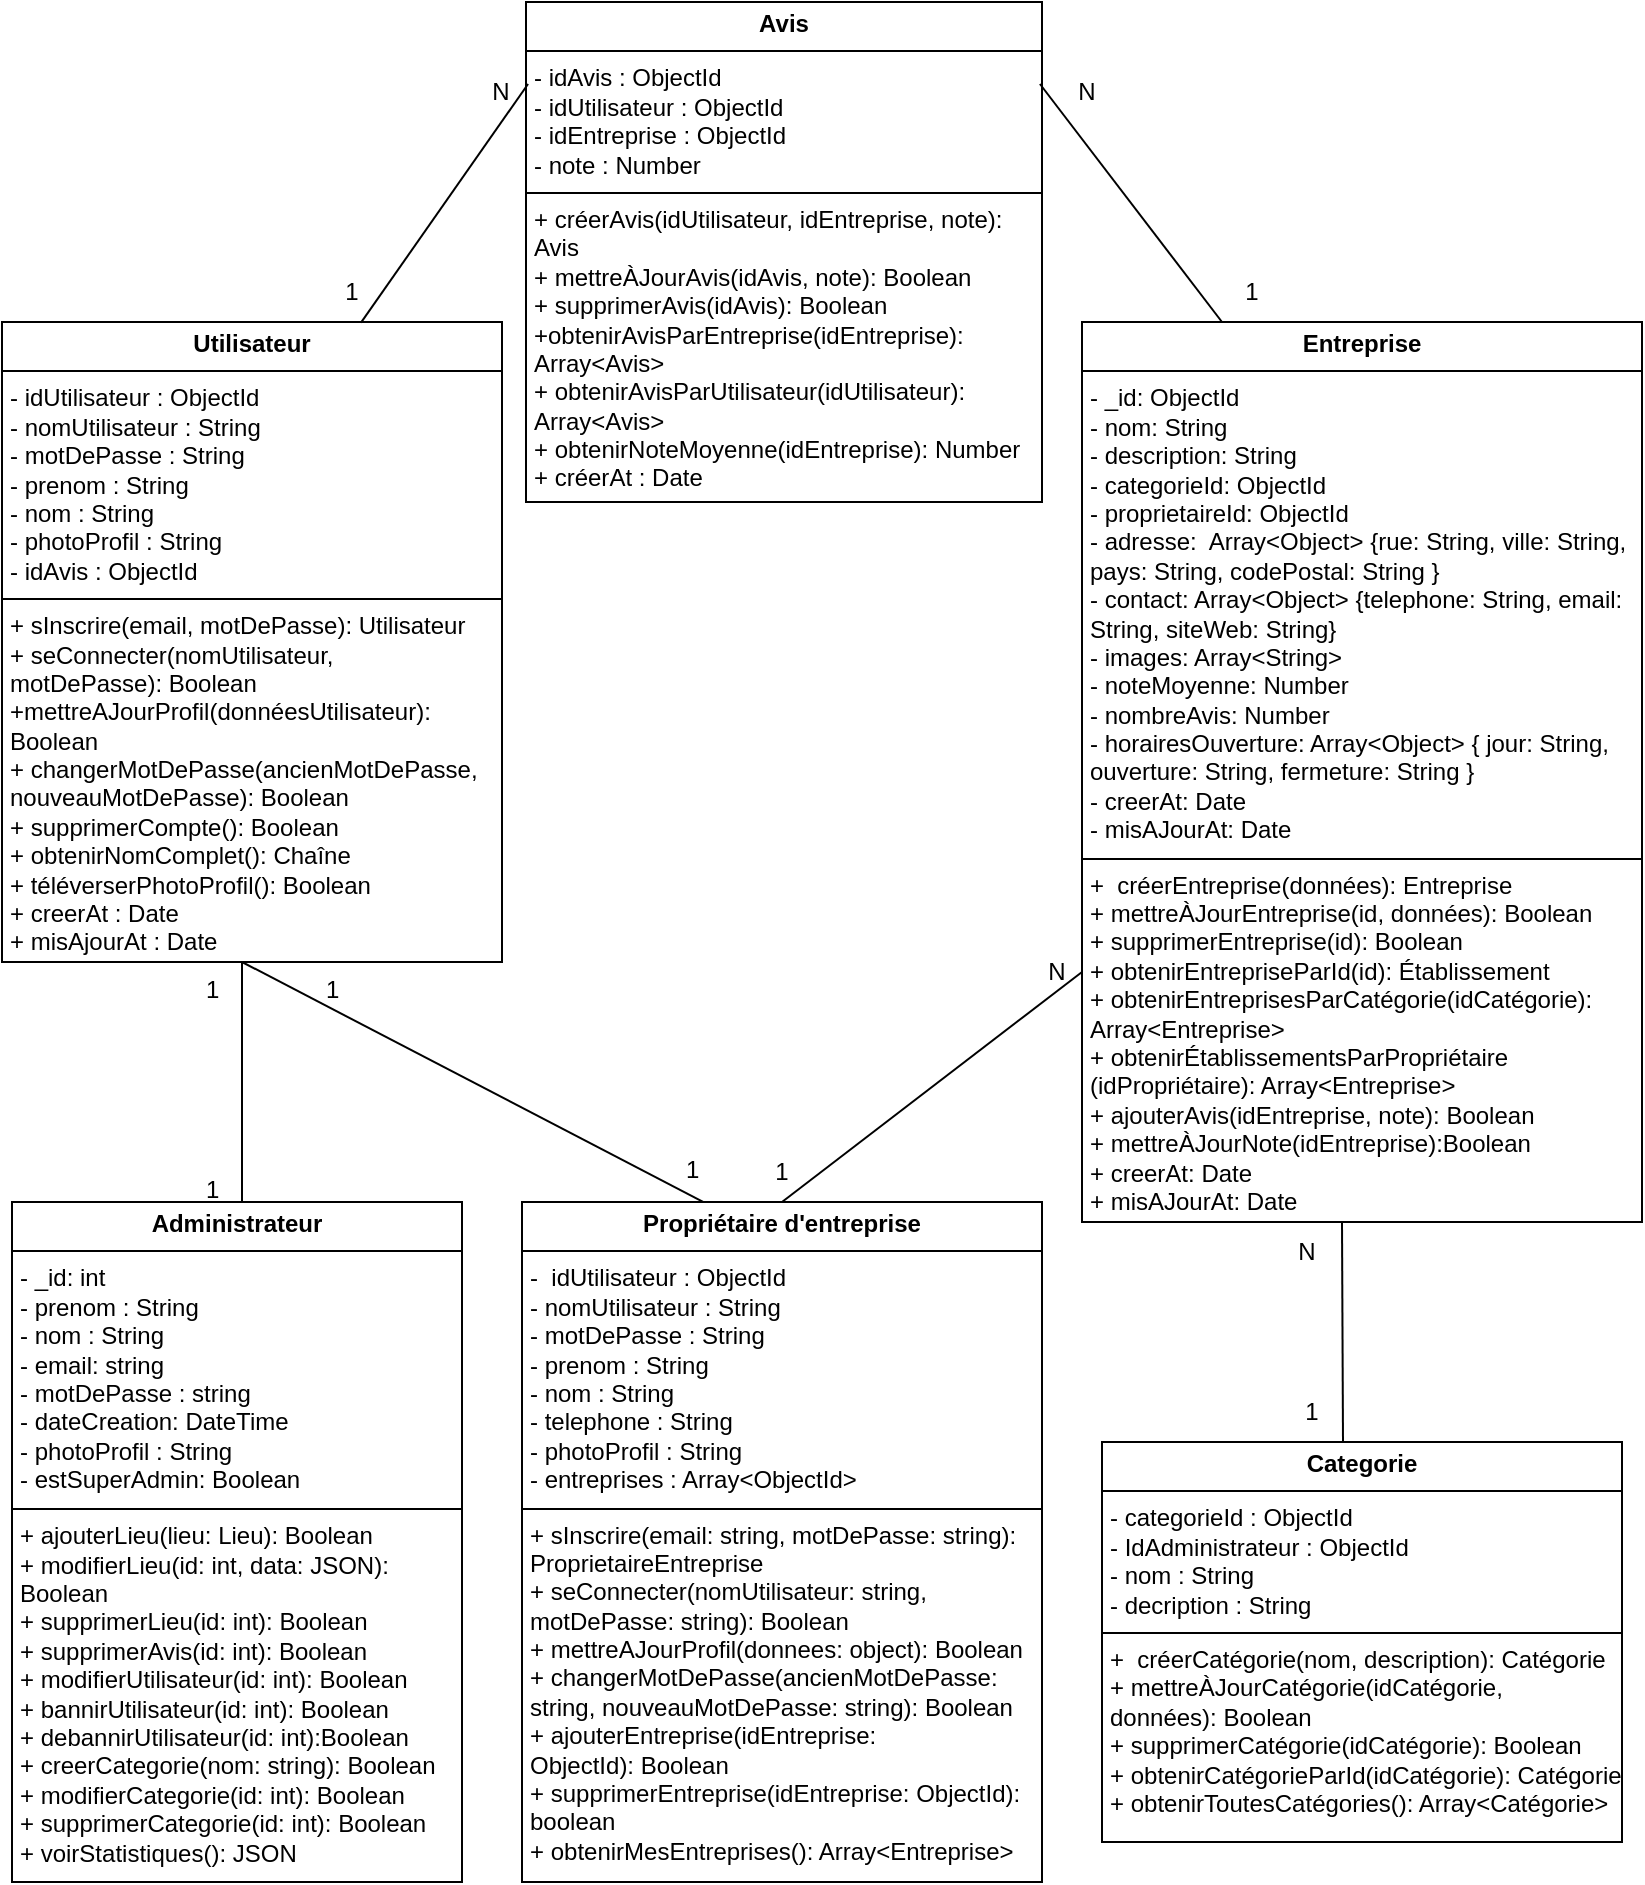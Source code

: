 <mxfile version="26.1.1">
  <diagram name="Page-1" id="CwrJfHDQbhXwP_M6bWOs">
    <mxGraphModel dx="2331" dy="1027" grid="1" gridSize="10" guides="1" tooltips="1" connect="1" arrows="1" fold="1" page="1" pageScale="1" pageWidth="827" pageHeight="1169" math="0" shadow="0">
      <root>
        <mxCell id="0" />
        <mxCell id="1" parent="0" />
        <mxCell id="Ztwkg9DwIfdepFcj91c6-2" value="&lt;p style=&quot;margin:0px;margin-top:4px;text-align:center;&quot;&gt;&lt;b&gt;Avis&lt;/b&gt;&lt;/p&gt;&lt;hr size=&quot;1&quot; style=&quot;border-style:solid;&quot;&gt;&lt;p style=&quot;margin:0px;margin-left:4px;&quot;&gt;- idAvis : ObjectId&amp;nbsp; &amp;nbsp; &amp;nbsp; &amp;nbsp;&amp;nbsp;&lt;/p&gt;&lt;p style=&quot;margin:0px;margin-left:4px;&quot;&gt;- idUtilisateur : ObjectId&amp;nbsp; &amp;nbsp;&lt;/p&gt;&lt;p style=&quot;margin:0px;margin-left:4px;&quot;&gt;- idEntreprise : ObjectId&lt;/p&gt;&lt;p style=&quot;margin:0px;margin-left:4px;&quot;&gt;- note : Number&amp;nbsp; &amp;nbsp;&lt;/p&gt;&lt;hr size=&quot;1&quot; style=&quot;border-style:solid;&quot;&gt;&lt;p style=&quot;margin:0px;margin-left:4px;&quot;&gt;+ créerAvis(idUtilisateur, idEntreprise, note): Avis&lt;/p&gt;&lt;p style=&quot;margin:0px;margin-left:4px;&quot;&gt;+ mettreÀJourAvis(idAvis, note):&amp;nbsp;&lt;span style=&quot;background-color: transparent; color: light-dark(rgb(0, 0, 0), rgb(255, 255, 255));&quot;&gt;Boolean&amp;nbsp;&amp;nbsp;&lt;/span&gt;&lt;/p&gt;&lt;p style=&quot;margin:0px;margin-left:4px;&quot;&gt;+ supprimerAvis(idAvis):&amp;nbsp;&lt;span style=&quot;background-color: transparent; color: light-dark(rgb(0, 0, 0), rgb(255, 255, 255));&quot;&gt;Boolean&amp;nbsp;&amp;nbsp;&lt;/span&gt;&lt;/p&gt;&lt;p style=&quot;margin:0px;margin-left:4px;&quot;&gt;+obtenirAvisParEntreprise(idEntreprise): Array&amp;lt;Avis&amp;gt;&lt;/p&gt;&lt;p style=&quot;margin:0px;margin-left:4px;&quot;&gt;+ obtenirAvisParUtilisateur(idUtilisateur): Array&amp;lt;Avis&amp;gt;&lt;/p&gt;&lt;p style=&quot;margin:0px;margin-left:4px;&quot;&gt;+ obtenirNoteMoyenne(idEntreprise): Number&lt;/p&gt;&lt;p style=&quot;margin:0px;margin-left:4px;&quot;&gt;+ créer&lt;span style=&quot;background-color: transparent; color: light-dark(rgb(0, 0, 0), rgb(255, 255, 255));&quot;&gt;At : Date&lt;/span&gt;&lt;/p&gt;" style="verticalAlign=top;align=left;overflow=fill;html=1;whiteSpace=wrap;" parent="1" vertex="1">
          <mxGeometry x="262" width="258" height="250" as="geometry" />
        </mxCell>
        <mxCell id="K6Jd6_NAW1np-vbmV9S1-3" value="&lt;p style=&quot;margin:0px;margin-top:4px;text-align:center;&quot;&gt;&lt;b&gt;Utilisateur&lt;/b&gt;&lt;/p&gt;&lt;hr size=&quot;1&quot; style=&quot;border-style:solid;&quot;&gt;&lt;p style=&quot;margin:0px;margin-left:4px;&quot;&gt;- idUtilisateur : ObjectId&amp;nbsp; &amp;nbsp; &amp;nbsp; &amp;nbsp; &amp;nbsp;&lt;/p&gt;&lt;p style=&quot;margin:0px;margin-left:4px;&quot;&gt;- nomUtilisateur : String&amp;nbsp; &amp;nbsp; &amp;nbsp; &amp;nbsp; &amp;nbsp; &amp;nbsp;&lt;/p&gt;&lt;p style=&quot;margin:0px;margin-left:4px;&quot;&gt;- motDePasse : String&amp;nbsp; &amp;nbsp; &amp;nbsp; &amp;nbsp; &amp;nbsp; &amp;nbsp; &amp;nbsp;&amp;nbsp;&lt;/p&gt;&lt;p style=&quot;margin:0px;margin-left:4px;&quot;&gt;- prenom : String&amp;nbsp; &amp;nbsp; &amp;nbsp; &amp;nbsp; &amp;nbsp; &amp;nbsp; &amp;nbsp; &amp;nbsp; &amp;nbsp; &amp;nbsp;&lt;/p&gt;&lt;p style=&quot;margin:0px;margin-left:4px;&quot;&gt;- nom : String&amp;nbsp; &amp;nbsp; &amp;nbsp; &amp;nbsp; &amp;nbsp; &amp;nbsp; &amp;nbsp; &amp;nbsp; &amp;nbsp; &amp;nbsp;&amp;nbsp;&lt;/p&gt;&lt;p style=&quot;margin:0px;margin-left:4px;&quot;&gt;&lt;span style=&quot;background-color: transparent;&quot;&gt;- photoProfil : String&amp;nbsp;&amp;nbsp;&lt;/span&gt;&lt;span style=&quot;background-color: transparent; color: light-dark(rgb(0, 0, 0), rgb(255, 255, 255));&quot;&gt;&amp;nbsp;&lt;/span&gt;&lt;/p&gt;&lt;p style=&quot;margin:0px;margin-left:4px;&quot;&gt;&lt;span style=&quot;background-color: transparent; color: light-dark(rgb(0, 0, 0), rgb(255, 255, 255));&quot;&gt;- idAvis : ObjectId&lt;br&gt;&lt;/span&gt;&lt;/p&gt;&lt;hr size=&quot;1&quot; style=&quot;border-style:solid;&quot;&gt;&lt;p style=&quot;margin:0px;margin-left:4px;&quot;&gt;+ sInscrire(email, motDePasse): Utilisateur&amp;nbsp;&amp;nbsp;&lt;/p&gt;&lt;p style=&quot;margin:0px;margin-left:4px;&quot;&gt;+ seConnecter(nomUtilisateur, motDePasse):&amp;nbsp;&lt;span style=&quot;background-color: transparent; color: light-dark(rgb(0, 0, 0), rgb(255, 255, 255));&quot;&gt;Boolean&amp;nbsp;&amp;nbsp;&lt;/span&gt;&lt;/p&gt;&lt;p style=&quot;margin:0px;margin-left:4px;&quot;&gt;&lt;span style=&quot;background-color: transparent; color: light-dark(rgb(0, 0, 0), rgb(255, 255, 255));&quot;&gt;+mettreAJourProfil(donnéesUtilisateur):&amp;nbsp;&lt;/span&gt;&lt;/p&gt;&lt;p style=&quot;margin:0px;margin-left:4px;&quot;&gt;&lt;span style=&quot;background-color: transparent; color: light-dark(rgb(0, 0, 0), rgb(255, 255, 255));&quot;&gt;Boolean&amp;nbsp;&amp;nbsp;&lt;/span&gt;&lt;/p&gt;&lt;p style=&quot;margin:0px;margin-left:4px;&quot;&gt;+ changerMotDePasse(ancienMotDePasse, nouveauMotDePasse):&amp;nbsp;&lt;span style=&quot;background-color: transparent; color: light-dark(rgb(0, 0, 0), rgb(255, 255, 255));&quot;&gt;Boolean&amp;nbsp;&amp;nbsp;&lt;/span&gt;&lt;/p&gt;&lt;p style=&quot;margin:0px;margin-left:4px;&quot;&gt;+ supprimerCompte():&amp;nbsp;&lt;span style=&quot;background-color: transparent; color: light-dark(rgb(0, 0, 0), rgb(255, 255, 255));&quot;&gt;Boolean&amp;nbsp;&amp;nbsp;&lt;/span&gt;&lt;/p&gt;&lt;p style=&quot;margin:0px;margin-left:4px;&quot;&gt;+ obtenirNomComplet(): Chaîne&lt;/p&gt;&lt;p style=&quot;margin:0px;margin-left:4px;&quot;&gt;+ téléverserPhotoProfil():&amp;nbsp;&lt;span style=&quot;background-color: transparent; color: light-dark(rgb(0, 0, 0), rgb(255, 255, 255));&quot;&gt;Boolean&amp;nbsp;&amp;nbsp;&lt;/span&gt;&lt;/p&gt;&lt;p style=&quot;margin:0px;margin-left:4px;&quot;&gt;+ creer&lt;span style=&quot;background-color: transparent; color: light-dark(rgb(0, 0, 0), rgb(255, 255, 255));&quot;&gt;At : Date&lt;/span&gt;&lt;/p&gt;&lt;p style=&quot;margin: 0px 0px 0px 4px;&quot;&gt;+ misAjourAt : Date&lt;/p&gt;" style="verticalAlign=top;align=left;overflow=fill;html=1;whiteSpace=wrap;" parent="1" vertex="1">
          <mxGeometry y="160" width="250" height="320" as="geometry" />
        </mxCell>
        <mxCell id="K6Jd6_NAW1np-vbmV9S1-4" value="&lt;p style=&quot;margin:0px;margin-top:4px;text-align:center;&quot;&gt;&lt;b&gt;Categorie&lt;/b&gt;&lt;/p&gt;&lt;hr size=&quot;1&quot; style=&quot;border-style:solid;&quot;&gt;&lt;p style=&quot;margin:0px;margin-left:4px;&quot;&gt;- categorieId : ObjectId&lt;/p&gt;&lt;p style=&quot;margin:0px;margin-left:4px;&quot;&gt;-&amp;nbsp;&lt;span style=&quot;background-color: transparent; color: light-dark(rgb(0, 0, 0), rgb(255, 255, 255));&quot;&gt;IdA&lt;/span&gt;&lt;span style=&quot;background-color: transparent; color: light-dark(rgb(0, 0, 0), rgb(255, 255, 255));&quot;&gt;dministrateur : ObjectId&lt;/span&gt;&lt;/p&gt;&lt;p style=&quot;margin:0px;margin-left:4px;&quot;&gt;- nom : String&amp;nbsp;&lt;/p&gt;&lt;p style=&quot;margin:0px;margin-left:4px;&quot;&gt;- decription : String&amp;nbsp;&lt;/p&gt;&lt;hr size=&quot;1&quot; style=&quot;border-style:solid;&quot;&gt;&lt;p style=&quot;margin:0px;margin-left:4px;&quot;&gt;+&amp;nbsp;&lt;span style=&quot;background-color: transparent;&quot;&gt;&amp;nbsp;créerCatégorie(nom, description): Catégorie&lt;/span&gt;&lt;/p&gt;&lt;p style=&quot;margin:0px;margin-left:4px;&quot;&gt;+ mettreÀJourCatégorie(idCatégorie, données):&amp;nbsp;&lt;span style=&quot;background-color: transparent; color: light-dark(rgb(0, 0, 0), rgb(255, 255, 255));&quot;&gt;Boolean&amp;nbsp;&amp;nbsp;&lt;/span&gt;&lt;/p&gt;&lt;p style=&quot;margin:0px;margin-left:4px;&quot;&gt;+ supprimerCatégorie(idCatégorie):&amp;nbsp;&lt;span style=&quot;background-color: transparent; color: light-dark(rgb(0, 0, 0), rgb(255, 255, 255));&quot;&gt;Boolean&amp;nbsp;&amp;nbsp;&lt;/span&gt;&lt;/p&gt;&lt;p style=&quot;margin:0px;margin-left:4px;&quot;&gt;&lt;span style=&quot;background-color: transparent; color: light-dark(rgb(0, 0, 0), rgb(255, 255, 255));&quot;&gt;+ obtenirCatégorieParId(idCatégorie): Catégorie&lt;/span&gt;&lt;/p&gt;&lt;p style=&quot;margin:0px;margin-left:4px;&quot;&gt;+ obtenirToutesCatégories(): Array&amp;lt;Catégorie&amp;gt;&lt;/p&gt;" style="verticalAlign=top;align=left;overflow=fill;html=1;whiteSpace=wrap;" parent="1" vertex="1">
          <mxGeometry x="550" y="720" width="260" height="200" as="geometry" />
        </mxCell>
        <mxCell id="K6Jd6_NAW1np-vbmV9S1-6" value="&lt;p style=&quot;margin:0px;margin-top:4px;text-align:center;&quot;&gt;&lt;b&gt;Entreprise&lt;/b&gt;&lt;/p&gt;&lt;hr size=&quot;1&quot; style=&quot;border-style:solid;&quot;&gt;&lt;p style=&quot;margin:0px;margin-left:4px;&quot;&gt;&lt;span style=&quot;background-color: transparent;&quot;&gt;- _id: ObjectId&amp;nbsp; &amp;nbsp; &amp;nbsp; &amp;nbsp; &amp;nbsp; &amp;nbsp; &amp;nbsp; &amp;nbsp;&amp;nbsp;&lt;/span&gt;&lt;/p&gt;&lt;p style=&quot;margin:0px;margin-left:4px;&quot;&gt;- nom: String&amp;nbsp; &amp;nbsp; &amp;nbsp; &amp;nbsp; &amp;nbsp; &amp;nbsp; &amp;nbsp; &amp;nbsp; &amp;nbsp;&amp;nbsp;&lt;/p&gt;&lt;p style=&quot;margin:0px;margin-left:4px;&quot;&gt;- description: String&amp;nbsp; &amp;nbsp; &amp;nbsp; &amp;nbsp; &amp;nbsp;&amp;nbsp;&lt;/p&gt;&lt;p style=&quot;margin:0px;margin-left:4px;&quot;&gt;- categorieId: ObjectId&lt;/p&gt;&lt;p style=&quot;margin:0px;margin-left:4px;&quot;&gt;- proprietaireId: ObjectId&lt;/p&gt;&lt;p style=&quot;margin:0px;margin-left:4px;&quot;&gt;- adresse:&amp;nbsp; Array&amp;lt;Object&amp;gt; {rue: String, ville: String, pays: String, codePostal: String }&lt;/p&gt;&lt;p style=&quot;margin:0px;margin-left:4px;&quot;&gt;- contact: Array&amp;lt;Object&amp;gt; {telephone: String, email: String, siteWeb: String}&lt;/p&gt;&lt;p style=&quot;margin:0px;margin-left:4px;&quot;&gt;- images: Array&amp;lt;String&amp;gt;&lt;/p&gt;&lt;p style=&quot;margin:0px;margin-left:4px;&quot;&gt;- noteMoyenne: Number&lt;/p&gt;&lt;p style=&quot;margin:0px;margin-left:4px;&quot;&gt;- nombreAvis: Number&lt;/p&gt;&lt;p style=&quot;margin:0px;margin-left:4px;&quot;&gt;- horairesOuverture: Array&amp;lt;Object&amp;gt; { jour: String, ouverture: String, fermeture: String }&lt;/p&gt;&lt;p style=&quot;margin:0px;margin-left:4px;&quot;&gt;- creerAt: Date&lt;/p&gt;&lt;p style=&quot;margin:0px;margin-left:4px;&quot;&gt;&lt;span style=&quot;background-color: transparent; color: light-dark(rgb(0, 0, 0), rgb(255, 255, 255));&quot;&gt;- misAJourAt: Date&amp;nbsp; &amp;nbsp; &amp;nbsp; &amp;nbsp;&lt;/span&gt;&lt;/p&gt;&lt;hr size=&quot;1&quot; style=&quot;border-style:solid;&quot;&gt;&lt;p style=&quot;margin:0px;margin-left:4px;&quot;&gt;+&amp;nbsp;&lt;span style=&quot;background-color: transparent;&quot;&gt;&amp;nbsp;créer&lt;/span&gt;Entreprise&lt;span style=&quot;background-color: transparent;&quot;&gt;(données):&amp;nbsp;&lt;/span&gt;&lt;span style=&quot;background-color: transparent; color: light-dark(rgb(0, 0, 0), rgb(255, 255, 255));&quot;&gt;Entreprise&lt;/span&gt;&lt;/p&gt;&lt;p style=&quot;margin:0px;margin-left:4px;&quot;&gt;+ mettreÀJourEntreprise(id, données):&amp;nbsp;&lt;span style=&quot;background-color: transparent; color: light-dark(rgb(0, 0, 0), rgb(255, 255, 255));&quot;&gt;Boolean&amp;nbsp;&amp;nbsp;&lt;/span&gt;&lt;/p&gt;&lt;p style=&quot;margin:0px;margin-left:4px;&quot;&gt;+ supprimerEntreprise(id):&amp;nbsp;&lt;span style=&quot;background-color: transparent; color: light-dark(rgb(0, 0, 0), rgb(255, 255, 255));&quot;&gt;Boolean&amp;nbsp;&amp;nbsp;&lt;/span&gt;&lt;/p&gt;&lt;p style=&quot;margin:0px;margin-left:4px;&quot;&gt;+ obtenirEntrepriseParId(id): Établissement&lt;/p&gt;&lt;p style=&quot;margin:0px;margin-left:4px;&quot;&gt;+ obtenirEntreprisesParCatégorie(idCatégorie): Array&amp;lt;Entreprise&amp;gt;&lt;/p&gt;&lt;p style=&quot;margin:0px;margin-left:4px;&quot;&gt;+ obtenirÉtablissementsParPropriétaire (idPropriétaire): Array&amp;lt;Entreprise&amp;gt;&lt;/p&gt;&lt;p style=&quot;margin:0px;margin-left:4px;&quot;&gt;+ ajouterAvis(idEntreprise, note):&amp;nbsp;&lt;span style=&quot;background-color: transparent; color: light-dark(rgb(0, 0, 0), rgb(255, 255, 255));&quot;&gt;Boolean&amp;nbsp;&amp;nbsp;&lt;/span&gt;&lt;/p&gt;&lt;p style=&quot;margin:0px;margin-left:4px;&quot;&gt;+ mettreÀJourNote(idEntreprise):&lt;span style=&quot;background-color: transparent; color: light-dark(rgb(0, 0, 0), rgb(255, 255, 255));&quot;&gt;Boolean&amp;nbsp;&amp;nbsp;&lt;/span&gt;&lt;/p&gt;&lt;p style=&quot;margin: 0px 0px 0px 4px;&quot;&gt;+ creerAt: Date&lt;/p&gt;&lt;p style=&quot;margin: 0px 0px 0px 4px;&quot;&gt;&lt;span style=&quot;background-color: transparent; color: light-dark(rgb(0, 0, 0), rgb(255, 255, 255));&quot;&gt;+ misAJourAt: Date&amp;nbsp; &amp;nbsp;&lt;/span&gt;&lt;/p&gt;" style="verticalAlign=top;align=left;overflow=fill;html=1;whiteSpace=wrap;" parent="1" vertex="1">
          <mxGeometry x="540" y="160" width="280" height="450" as="geometry" />
        </mxCell>
        <mxCell id="cobbqYuCgLEPwfnxb708-3" value="" style="endArrow=none;html=1;rounded=0;entryX=0.25;entryY=0;entryDx=0;entryDy=0;exitX=0.996;exitY=0.164;exitDx=0;exitDy=0;exitPerimeter=0;" parent="1" source="Ztwkg9DwIfdepFcj91c6-2" target="K6Jd6_NAW1np-vbmV9S1-6" edge="1">
          <mxGeometry width="50" height="50" relative="1" as="geometry">
            <mxPoint x="520" y="50" as="sourcePoint" />
            <mxPoint x="430" y="70" as="targetPoint" />
          </mxGeometry>
        </mxCell>
        <mxCell id="cobbqYuCgLEPwfnxb708-7" value="" style="endArrow=none;html=1;rounded=0;exitX=0.351;exitY=0.001;exitDx=0;exitDy=0;exitPerimeter=0;entryX=1;entryY=0;entryDx=0;entryDy=0;" parent="1" source="cobbqYuCgLEPwfnxb708-8" target="cobbqYuCgLEPwfnxb708-31" edge="1">
          <mxGeometry width="50" height="50" relative="1" as="geometry">
            <mxPoint x="149.36" y="384.42" as="sourcePoint" />
            <mxPoint x="120" y="460" as="targetPoint" />
            <Array as="points" />
          </mxGeometry>
        </mxCell>
        <mxCell id="cobbqYuCgLEPwfnxb708-8" value="&lt;p style=&quot;margin:0px;margin-top:4px;text-align:center;&quot;&gt;&lt;b&gt;Propriétaire d&#39;entreprise&lt;/b&gt;&lt;/p&gt;&lt;hr size=&quot;1&quot; style=&quot;border-style:solid;&quot;&gt;&lt;p style=&quot;margin:0px;margin-left:4px;&quot;&gt;-&amp;nbsp; idUtilisateur : ObjectId&lt;/p&gt;&lt;p style=&quot;margin:0px;margin-left:4px;&quot;&gt;- nomUtilisateur : String&lt;/p&gt;&lt;p style=&quot;margin:0px;margin-left:4px;&quot;&gt;- motDePasse : String&lt;/p&gt;&lt;p style=&quot;margin:0px;margin-left:4px;&quot;&gt;- prenom : String&lt;/p&gt;&lt;p style=&quot;margin:0px;margin-left:4px;&quot;&gt;- nom : String&lt;/p&gt;&lt;p style=&quot;margin:0px;margin-left:4px;&quot;&gt;- telephone : String&lt;/p&gt;&lt;p style=&quot;margin:0px;margin-left:4px;&quot;&gt;- photoProfil : String&lt;/p&gt;&lt;p style=&quot;margin:0px;margin-left:4px;&quot;&gt;- entreprises : Array&amp;lt;ObjectId&amp;gt;&lt;/p&gt;&lt;hr size=&quot;1&quot; style=&quot;border-style:solid;&quot;&gt;&lt;p style=&quot;margin:0px;margin-left:4px;&quot;&gt;+ sInscrire(email: string, motDePasse: string): ProprietaireEntreprise&lt;/p&gt;&lt;p style=&quot;margin:0px;margin-left:4px;&quot;&gt;+ seConnecter(nomUtilisateur: string, motDePasse: string):&amp;nbsp;&lt;span style=&quot;background-color: transparent; color: light-dark(rgb(0, 0, 0), rgb(255, 255, 255));&quot;&gt;Boolean&amp;nbsp;&amp;nbsp;&lt;/span&gt;&lt;/p&gt;&lt;p style=&quot;margin:0px;margin-left:4px;&quot;&gt;+ mettreAJourProfil(donnees: object):&amp;nbsp;&lt;span style=&quot;background-color: transparent; color: light-dark(rgb(0, 0, 0), rgb(255, 255, 255));&quot;&gt;Boolean&amp;nbsp;&amp;nbsp;&lt;/span&gt;&lt;/p&gt;&lt;p style=&quot;margin:0px;margin-left:4px;&quot;&gt;+ changerMotDePasse(ancienMotDePasse: string, nouveauMotDePasse: string):&amp;nbsp;&lt;span style=&quot;background-color: transparent; color: light-dark(rgb(0, 0, 0), rgb(255, 255, 255));&quot;&gt;Boolean&amp;nbsp;&amp;nbsp;&lt;/span&gt;&lt;/p&gt;&lt;p style=&quot;margin:0px;margin-left:4px;&quot;&gt;+ ajouterEntreprise(idEntreprise: ObjectId):&amp;nbsp;&lt;span style=&quot;background-color: transparent; color: light-dark(rgb(0, 0, 0), rgb(255, 255, 255));&quot;&gt;Boolean&amp;nbsp;&amp;nbsp;&lt;/span&gt;&lt;/p&gt;&lt;p style=&quot;margin:0px;margin-left:4px;&quot;&gt;+ supprimerEntreprise(idEntreprise: ObjectId): boolean&lt;/p&gt;&lt;p style=&quot;margin:0px;margin-left:4px;&quot;&gt;&lt;span style=&quot;background-color: transparent;&quot;&gt;+ obtenirMesEntreprises(): Array&amp;lt;Entreprise&amp;gt;&lt;/span&gt;&lt;span style=&quot;background-color: transparent; color: light-dark(rgb(0, 0, 0), rgb(255, 255, 255));&quot;&gt;&amp;nbsp;&lt;/span&gt;&lt;/p&gt;&lt;div&gt;&lt;span style=&quot;background-color: transparent; color: light-dark(rgb(0, 0, 0), rgb(255, 255, 255));&quot;&gt;&lt;br&gt;&lt;/span&gt;&lt;/div&gt;&lt;div&gt;&lt;span style=&quot;background-color: transparent; color: light-dark(rgb(0, 0, 0), rgb(255, 255, 255));&quot;&gt;&lt;br&gt;&lt;/span&gt;&lt;/div&gt;&lt;p style=&quot;margin:0px;margin-left:4px;&quot;&gt;&lt;span style=&quot;background-color: transparent; color: light-dark(rgb(0, 0, 0), rgb(255, 255, 255));&quot;&gt;&amp;nbsp;&lt;/span&gt;&lt;/p&gt;&lt;p style=&quot;margin:0px;margin-left:4px;&quot;&gt;&lt;span style=&quot;background-color: transparent; color: light-dark(rgb(0, 0, 0), rgb(255, 255, 255));&quot;&gt;&lt;br&gt;&lt;/span&gt;&lt;/p&gt;" style="verticalAlign=top;align=left;overflow=fill;html=1;whiteSpace=wrap;" parent="1" vertex="1">
          <mxGeometry x="260" y="600" width="260" height="340" as="geometry" />
        </mxCell>
        <mxCell id="cobbqYuCgLEPwfnxb708-16" value="" style="endArrow=none;html=1;rounded=0;exitX=0.5;exitY=0;exitDx=0;exitDy=0;entryX=1;entryY=0.5;entryDx=0;entryDy=0;" parent="1" source="cobbqYuCgLEPwfnxb708-8" target="cobbqYuCgLEPwfnxb708-25" edge="1">
          <mxGeometry width="50" height="50" relative="1" as="geometry">
            <mxPoint x="420" y="410" as="sourcePoint" />
            <mxPoint x="535" y="490" as="targetPoint" />
          </mxGeometry>
        </mxCell>
        <mxCell id="cobbqYuCgLEPwfnxb708-17" value="1" style="text;html=1;align=center;verticalAlign=middle;whiteSpace=wrap;rounded=0;" parent="1" vertex="1">
          <mxGeometry x="640" y="690" width="30" height="30" as="geometry" />
        </mxCell>
        <mxCell id="cobbqYuCgLEPwfnxb708-20" value="" style="endArrow=none;html=1;rounded=0;entryX=0.25;entryY=1;entryDx=0;entryDy=0;exitX=0.25;exitY=1;exitDx=0;exitDy=0;" parent="1" edge="1">
          <mxGeometry width="50" height="50" relative="1" as="geometry">
            <mxPoint x="670.5" y="720" as="sourcePoint" />
            <mxPoint x="670" y="610" as="targetPoint" />
          </mxGeometry>
        </mxCell>
        <mxCell id="cobbqYuCgLEPwfnxb708-21" value="N" style="text;html=1;align=center;verticalAlign=middle;whiteSpace=wrap;rounded=0;" parent="1" vertex="1">
          <mxGeometry x="640" y="610" width="25" height="30" as="geometry" />
        </mxCell>
        <mxCell id="cobbqYuCgLEPwfnxb708-22" value="N" style="text;html=1;align=center;verticalAlign=middle;whiteSpace=wrap;rounded=0;" parent="1" vertex="1">
          <mxGeometry x="237" y="30" width="25" height="30" as="geometry" />
        </mxCell>
        <mxCell id="cobbqYuCgLEPwfnxb708-24" value="N" style="text;html=1;align=center;verticalAlign=middle;whiteSpace=wrap;rounded=0;" parent="1" vertex="1">
          <mxGeometry x="530" y="30" width="25" height="30" as="geometry" />
        </mxCell>
        <mxCell id="cobbqYuCgLEPwfnxb708-25" value="N" style="text;html=1;align=center;verticalAlign=middle;whiteSpace=wrap;rounded=0;" parent="1" vertex="1">
          <mxGeometry x="515" y="470" width="25" height="30" as="geometry" />
        </mxCell>
        <mxCell id="cobbqYuCgLEPwfnxb708-26" value="1" style="text;html=1;align=center;verticalAlign=middle;whiteSpace=wrap;rounded=0;" parent="1" vertex="1">
          <mxGeometry x="375" y="570" width="30" height="30" as="geometry" />
        </mxCell>
        <mxCell id="cobbqYuCgLEPwfnxb708-27" value="1" style="text;html=1;align=center;verticalAlign=middle;whiteSpace=wrap;rounded=0;" parent="1" vertex="1">
          <mxGeometry x="160" y="130" width="30" height="30" as="geometry" />
        </mxCell>
        <mxCell id="cobbqYuCgLEPwfnxb708-28" value="1" style="text;html=1;align=center;verticalAlign=middle;whiteSpace=wrap;rounded=0;" parent="1" vertex="1">
          <mxGeometry x="610" y="130" width="30" height="30" as="geometry" />
        </mxCell>
        <mxCell id="cobbqYuCgLEPwfnxb708-30" value="1" style="text;whiteSpace=wrap;html=1;" parent="1" vertex="1">
          <mxGeometry x="160" y="480" width="20" height="30" as="geometry" />
        </mxCell>
        <mxCell id="cobbqYuCgLEPwfnxb708-31" value="1" style="text;whiteSpace=wrap;html=1;" parent="1" vertex="1">
          <mxGeometry x="100" y="480" width="20" height="30" as="geometry" />
        </mxCell>
        <mxCell id="cobbqYuCgLEPwfnxb708-44" value="" style="endArrow=none;html=1;rounded=0;exitX=0.718;exitY=0.001;exitDx=0;exitDy=0;exitPerimeter=0;entryX=0.004;entryY=0.164;entryDx=0;entryDy=0;entryPerimeter=0;" parent="1" source="K6Jd6_NAW1np-vbmV9S1-3" target="Ztwkg9DwIfdepFcj91c6-2" edge="1">
          <mxGeometry width="50" height="50" relative="1" as="geometry">
            <mxPoint x="230" y="90" as="sourcePoint" />
            <mxPoint x="280" y="40" as="targetPoint" />
          </mxGeometry>
        </mxCell>
        <mxCell id="Sl6WZLtCYmmnrXM4lUFh-1" value="&lt;p style=&quot;margin:0px;margin-top:4px;text-align:center;&quot;&gt;&lt;b&gt;Administrateur&lt;/b&gt;&lt;/p&gt;&lt;hr size=&quot;1&quot; style=&quot;border-style:solid;&quot;&gt;&lt;p style=&quot;margin:0px;margin-left:4px;&quot;&gt;- _id: int&lt;/p&gt;&lt;p style=&quot;margin: 0px 0px 0px 4px;&quot;&gt;- prenom : String&amp;nbsp; &amp;nbsp; &amp;nbsp; &amp;nbsp; &amp;nbsp; &amp;nbsp; &amp;nbsp; &amp;nbsp; &amp;nbsp; &amp;nbsp;&lt;/p&gt;&lt;p style=&quot;margin:0px;margin-left:4px;&quot;&gt;&lt;span style=&quot;background-color: transparent; color: light-dark(rgb(0, 0, 0), rgb(255, 255, 255));&quot;&gt;- nom : String&amp;nbsp; &amp;nbsp;&lt;/span&gt;&lt;/p&gt;&lt;p style=&quot;margin:0px;margin-left:4px;&quot;&gt;&lt;span style=&quot;background-color: transparent; color: light-dark(rgb(0, 0, 0), rgb(255, 255, 255));&quot;&gt;- email: string&lt;/span&gt;&lt;/p&gt;&lt;p style=&quot;margin:0px;margin-left:4px;&quot;&gt;- motDePasse : string&lt;/p&gt;&lt;p style=&quot;margin:0px;margin-left:4px;&quot;&gt;- dateCreation: DateTime&lt;/p&gt;&lt;p style=&quot;margin:0px;margin-left:4px;&quot;&gt;-&amp;nbsp;&lt;span style=&quot;background-color: transparent; color: light-dark(rgb(0, 0, 0), rgb(255, 255, 255));&quot;&gt;photoProfil : String&amp;nbsp;&amp;nbsp;&lt;/span&gt;&lt;span style=&quot;background-color: transparent; color: light-dark(rgb(0, 0, 0), rgb(255, 255, 255));&quot;&gt;&amp;nbsp;&lt;/span&gt;&lt;/p&gt;&lt;p style=&quot;margin:0px;margin-left:4px;&quot;&gt;- estSuperAdmin:&amp;nbsp;&lt;span style=&quot;background-color: transparent; color: light-dark(rgb(0, 0, 0), rgb(255, 255, 255));&quot;&gt;Boolean&lt;/span&gt;&lt;span style=&quot;background-color: transparent; color: light-dark(rgb(255, 255, 255), rgb(18, 18, 18)); font-family: var(--ds-font-family-code); font-size: 12.573px;&quot;&gt;+jj&lt;/span&gt;&lt;/p&gt;&lt;hr size=&quot;1&quot; style=&quot;border-style:solid;&quot;&gt;&lt;p style=&quot;margin:0px;margin-left:4px;&quot;&gt;&lt;span style=&quot;background-color: transparent;&quot;&gt;+ ajouterLieu(lieu: Lieu): Boolean&amp;nbsp;&amp;nbsp;&lt;/span&gt;&lt;/p&gt;&lt;p style=&quot;margin:0px;margin-left:4px;&quot;&gt;+ modifierLieu(id: int, data: JSON): Boolean&lt;/p&gt;&lt;p style=&quot;margin:0px;margin-left:4px;&quot;&gt;+ supprimerLieu(id: int): Boolean&amp;nbsp; &amp;nbsp;&lt;/p&gt;&lt;p style=&quot;margin:0px;margin-left:4px;&quot;&gt;+ supprimerAvis(id: int): Boolean&amp;nbsp;&amp;nbsp;&lt;/p&gt;&lt;p style=&quot;margin:0px;margin-left:4px;&quot;&gt;&lt;span style=&quot;background-color: transparent; color: light-dark(rgb(0, 0, 0), rgb(255, 255, 255));&quot;&gt;+ modifierUtilisateur(id: int): Boolean&amp;nbsp;&lt;/span&gt;&lt;span style=&quot;background-color: transparent; color: light-dark(rgb(0, 0, 0), rgb(255, 255, 255));&quot;&gt;&amp;nbsp;&lt;/span&gt;&amp;nbsp;&lt;/p&gt;&lt;p style=&quot;margin:0px;margin-left:4px;&quot;&gt;+ bannirUtilisateur(id: int): Boolean&amp;nbsp; &amp;nbsp; &amp;nbsp;&amp;nbsp;&lt;/p&gt;&lt;p style=&quot;margin:0px;margin-left:4px;&quot;&gt;+ debannirUtilisateur(id: int):Boolean&amp;nbsp; &amp;nbsp;&lt;/p&gt;&lt;p style=&quot;margin:0px;margin-left:4px;&quot;&gt;+ creerCategorie(nom: string): Boolean&amp;nbsp; &amp;nbsp;&lt;/p&gt;&lt;p style=&quot;margin:0px;margin-left:4px;&quot;&gt;+ modifierCategorie(id: int): Boolean&amp;nbsp; &amp;nbsp; &amp;nbsp;&lt;/p&gt;&lt;p style=&quot;margin:0px;margin-left:4px;&quot;&gt;+ supprimerCategorie(id: int): Boolean&amp;nbsp; &amp;nbsp;&lt;span style=&quot;background-color: transparent; color: light-dark(rgb(0, 0, 0), rgb(255, 255, 255));&quot;&gt;&amp;nbsp; &lt;/span&gt;&lt;span style=&quot;background-color: transparent; color: light-dark(rgb(0, 0, 0), rgb(255, 255, 255));&quot;&gt;+ voirStatistiques(): JSON&amp;nbsp;&amp;nbsp;&lt;/span&gt;&lt;/p&gt;" style="verticalAlign=top;align=left;overflow=fill;html=1;whiteSpace=wrap;" parent="1" vertex="1">
          <mxGeometry x="5" y="600" width="225" height="340" as="geometry" />
        </mxCell>
        <mxCell id="Sl6WZLtCYmmnrXM4lUFh-7" value="" style="endArrow=none;html=1;rounded=0;exitX=1;exitY=0.667;exitDx=0;exitDy=0;exitPerimeter=0;" parent="1" source="Sl6WZLtCYmmnrXM4lUFh-10" edge="1">
          <mxGeometry width="50" height="50" relative="1" as="geometry">
            <mxPoint x="117" y="600" as="sourcePoint" />
            <mxPoint x="120" y="480" as="targetPoint" />
          </mxGeometry>
        </mxCell>
        <mxCell id="Sl6WZLtCYmmnrXM4lUFh-10" value="1" style="text;whiteSpace=wrap;html=1;" parent="1" vertex="1">
          <mxGeometry x="100" y="580" width="20" height="30" as="geometry" />
        </mxCell>
        <mxCell id="Sl6WZLtCYmmnrXM4lUFh-11" value="1" style="text;whiteSpace=wrap;html=1;" parent="1" vertex="1">
          <mxGeometry x="340" y="570" width="20" height="30" as="geometry" />
        </mxCell>
      </root>
    </mxGraphModel>
  </diagram>
</mxfile>

